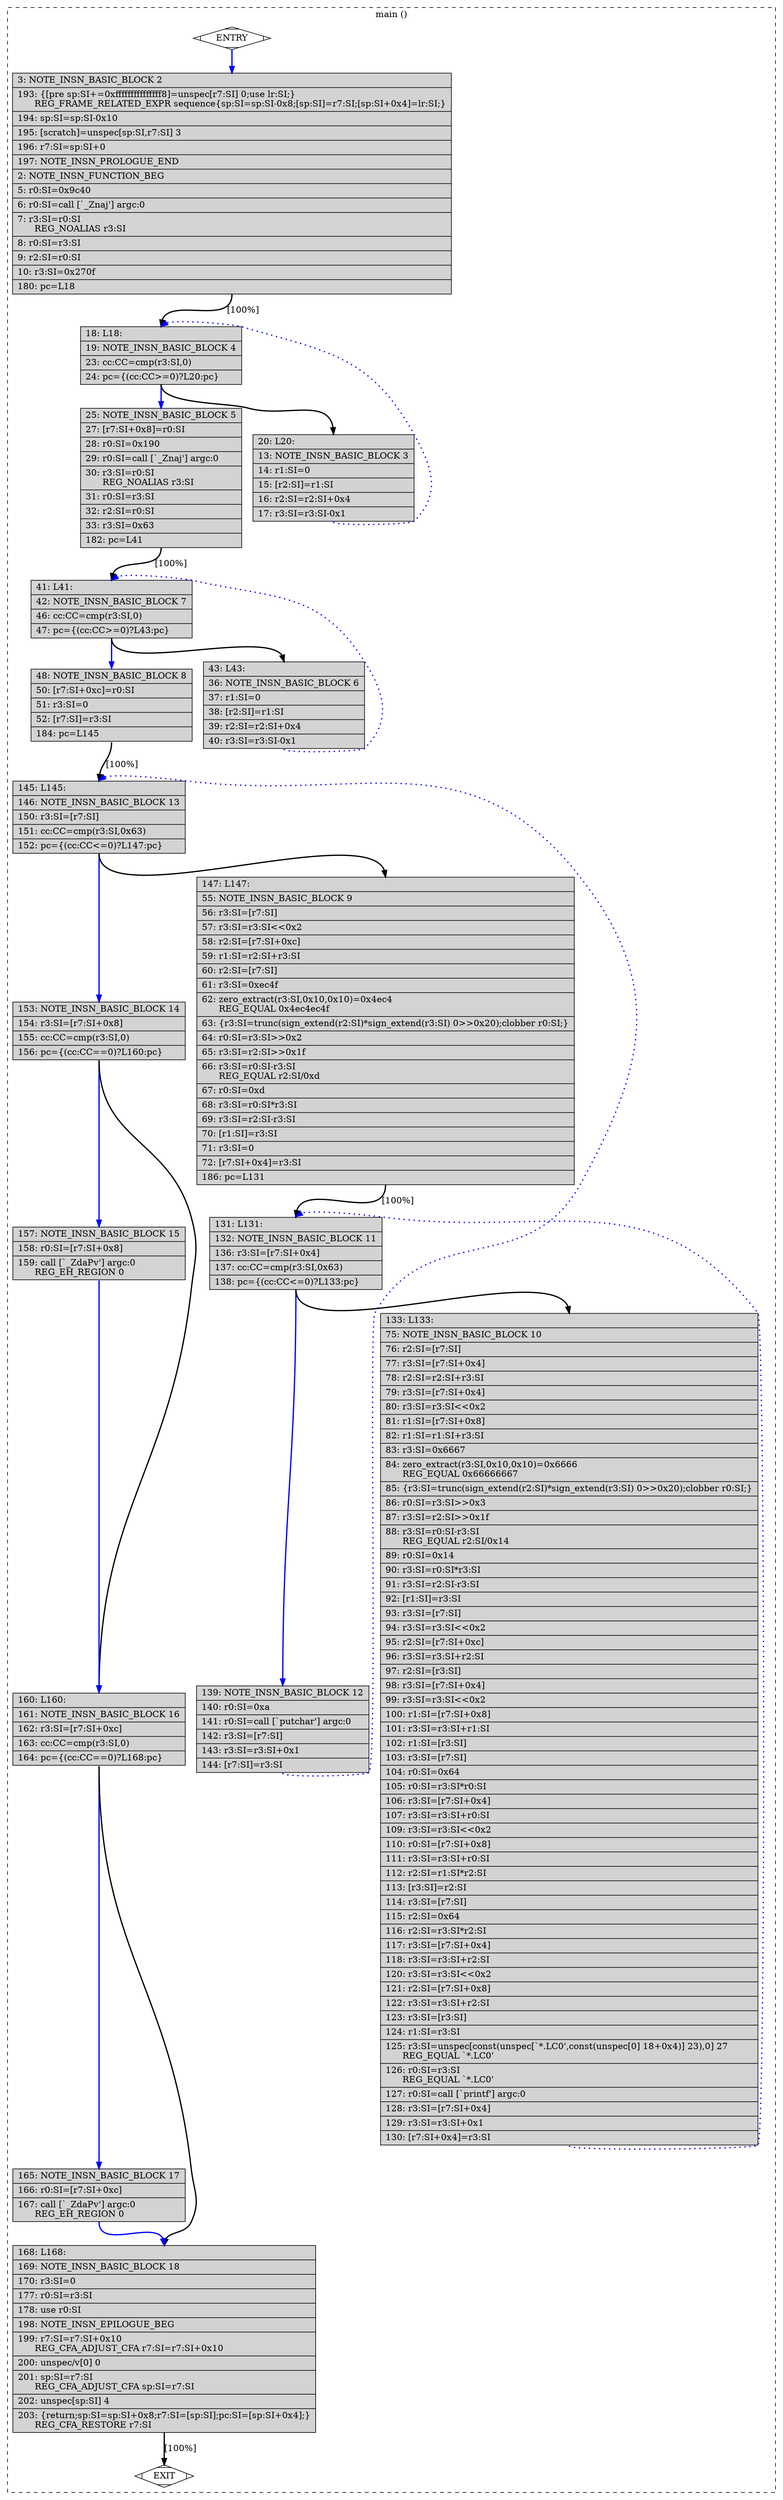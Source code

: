 digraph "a-matmul-v2.cpp.297r.pro_and_epilogue" {
overlap=false;
subgraph "cluster_main" {
	style="dashed";
	color="black";
	label="main ()";
	fn_0_basic_block_0 [shape=Mdiamond,style=filled,fillcolor=white,label="ENTRY"];

	fn_0_basic_block_2 [shape=record,style=filled,fillcolor=lightgrey,label="{\ \ \ \ 3:\ NOTE_INSN_BASIC_BLOCK\ 2\l\
|\ \ 193:\ \{[pre\ sp:SI+=0xfffffffffffffff8]=unspec[r7:SI]\ 0;use\ lr:SI;\}\l\
\ \ \ \ \ \ REG_FRAME_RELATED_EXPR\ sequence\{sp:SI=sp:SI-0x8;[sp:SI]=r7:SI;[sp:SI+0x4]=lr:SI;\}\l\
|\ \ 194:\ sp:SI=sp:SI-0x10\l\
|\ \ 195:\ [scratch]=unspec[sp:SI,r7:SI]\ 3\l\
|\ \ 196:\ r7:SI=sp:SI+0\l\
|\ \ 197:\ NOTE_INSN_PROLOGUE_END\l\
|\ \ \ \ 2:\ NOTE_INSN_FUNCTION_BEG\l\
|\ \ \ \ 5:\ r0:SI=0x9c40\l\
|\ \ \ \ 6:\ r0:SI=call\ [`_Znaj']\ argc:0\l\
|\ \ \ \ 7:\ r3:SI=r0:SI\l\
\ \ \ \ \ \ REG_NOALIAS\ r3:SI\l\
|\ \ \ \ 8:\ r0:SI=r3:SI\l\
|\ \ \ \ 9:\ r2:SI=r0:SI\l\
|\ \ \ 10:\ r3:SI=0x270f\l\
|\ \ 180:\ pc=L18\l\
}"];

	fn_0_basic_block_4 [shape=record,style=filled,fillcolor=lightgrey,label="{\ \ \ 18:\ L18:\l\
|\ \ \ 19:\ NOTE_INSN_BASIC_BLOCK\ 4\l\
|\ \ \ 23:\ cc:CC=cmp(r3:SI,0)\l\
|\ \ \ 24:\ pc=\{(cc:CC\>=0)?L20:pc\}\l\
}"];

	fn_0_basic_block_5 [shape=record,style=filled,fillcolor=lightgrey,label="{\ \ \ 25:\ NOTE_INSN_BASIC_BLOCK\ 5\l\
|\ \ \ 27:\ [r7:SI+0x8]=r0:SI\l\
|\ \ \ 28:\ r0:SI=0x190\l\
|\ \ \ 29:\ r0:SI=call\ [`_Znaj']\ argc:0\l\
|\ \ \ 30:\ r3:SI=r0:SI\l\
\ \ \ \ \ \ REG_NOALIAS\ r3:SI\l\
|\ \ \ 31:\ r0:SI=r3:SI\l\
|\ \ \ 32:\ r2:SI=r0:SI\l\
|\ \ \ 33:\ r3:SI=0x63\l\
|\ \ 182:\ pc=L41\l\
}"];

	fn_0_basic_block_7 [shape=record,style=filled,fillcolor=lightgrey,label="{\ \ \ 41:\ L41:\l\
|\ \ \ 42:\ NOTE_INSN_BASIC_BLOCK\ 7\l\
|\ \ \ 46:\ cc:CC=cmp(r3:SI,0)\l\
|\ \ \ 47:\ pc=\{(cc:CC\>=0)?L43:pc\}\l\
}"];

	fn_0_basic_block_8 [shape=record,style=filled,fillcolor=lightgrey,label="{\ \ \ 48:\ NOTE_INSN_BASIC_BLOCK\ 8\l\
|\ \ \ 50:\ [r7:SI+0xc]=r0:SI\l\
|\ \ \ 51:\ r3:SI=0\l\
|\ \ \ 52:\ [r7:SI]=r3:SI\l\
|\ \ 184:\ pc=L145\l\
}"];

	fn_0_basic_block_13 [shape=record,style=filled,fillcolor=lightgrey,label="{\ \ 145:\ L145:\l\
|\ \ 146:\ NOTE_INSN_BASIC_BLOCK\ 13\l\
|\ \ 150:\ r3:SI=[r7:SI]\l\
|\ \ 151:\ cc:CC=cmp(r3:SI,0x63)\l\
|\ \ 152:\ pc=\{(cc:CC\<=0)?L147:pc\}\l\
}"];

	fn_0_basic_block_14 [shape=record,style=filled,fillcolor=lightgrey,label="{\ \ 153:\ NOTE_INSN_BASIC_BLOCK\ 14\l\
|\ \ 154:\ r3:SI=[r7:SI+0x8]\l\
|\ \ 155:\ cc:CC=cmp(r3:SI,0)\l\
|\ \ 156:\ pc=\{(cc:CC==0)?L160:pc\}\l\
}"];

	fn_0_basic_block_15 [shape=record,style=filled,fillcolor=lightgrey,label="{\ \ 157:\ NOTE_INSN_BASIC_BLOCK\ 15\l\
|\ \ 158:\ r0:SI=[r7:SI+0x8]\l\
|\ \ 159:\ call\ [`_ZdaPv']\ argc:0\l\
\ \ \ \ \ \ REG_EH_REGION\ 0\l\
}"];

	fn_0_basic_block_16 [shape=record,style=filled,fillcolor=lightgrey,label="{\ \ 160:\ L160:\l\
|\ \ 161:\ NOTE_INSN_BASIC_BLOCK\ 16\l\
|\ \ 162:\ r3:SI=[r7:SI+0xc]\l\
|\ \ 163:\ cc:CC=cmp(r3:SI,0)\l\
|\ \ 164:\ pc=\{(cc:CC==0)?L168:pc\}\l\
}"];

	fn_0_basic_block_17 [shape=record,style=filled,fillcolor=lightgrey,label="{\ \ 165:\ NOTE_INSN_BASIC_BLOCK\ 17\l\
|\ \ 166:\ r0:SI=[r7:SI+0xc]\l\
|\ \ 167:\ call\ [`_ZdaPv']\ argc:0\l\
\ \ \ \ \ \ REG_EH_REGION\ 0\l\
}"];

	fn_0_basic_block_18 [shape=record,style=filled,fillcolor=lightgrey,label="{\ \ 168:\ L168:\l\
|\ \ 169:\ NOTE_INSN_BASIC_BLOCK\ 18\l\
|\ \ 170:\ r3:SI=0\l\
|\ \ 177:\ r0:SI=r3:SI\l\
|\ \ 178:\ use\ r0:SI\l\
|\ \ 198:\ NOTE_INSN_EPILOGUE_BEG\l\
|\ \ 199:\ r7:SI=r7:SI+0x10\l\
\ \ \ \ \ \ REG_CFA_ADJUST_CFA\ r7:SI=r7:SI+0x10\l\
|\ \ 200:\ unspec/v[0]\ 0\l\
|\ \ 201:\ sp:SI=r7:SI\l\
\ \ \ \ \ \ REG_CFA_ADJUST_CFA\ sp:SI=r7:SI\l\
|\ \ 202:\ unspec[sp:SI]\ 4\l\
|\ \ 203:\ \{return;sp:SI=sp:SI+0x8;r7:SI=[sp:SI];pc:SI=[sp:SI+0x4];\}\l\
\ \ \ \ \ \ REG_CFA_RESTORE\ r7:SI\l\
}"];

	fn_0_basic_block_9 [shape=record,style=filled,fillcolor=lightgrey,label="{\ \ 147:\ L147:\l\
|\ \ \ 55:\ NOTE_INSN_BASIC_BLOCK\ 9\l\
|\ \ \ 56:\ r3:SI=[r7:SI]\l\
|\ \ \ 57:\ r3:SI=r3:SI\<\<0x2\l\
|\ \ \ 58:\ r2:SI=[r7:SI+0xc]\l\
|\ \ \ 59:\ r1:SI=r2:SI+r3:SI\l\
|\ \ \ 60:\ r2:SI=[r7:SI]\l\
|\ \ \ 61:\ r3:SI=0xec4f\l\
|\ \ \ 62:\ zero_extract(r3:SI,0x10,0x10)=0x4ec4\l\
\ \ \ \ \ \ REG_EQUAL\ 0x4ec4ec4f\l\
|\ \ \ 63:\ \{r3:SI=trunc(sign_extend(r2:SI)*sign_extend(r3:SI)\ 0\>\>0x20);clobber\ r0:SI;\}\l\
|\ \ \ 64:\ r0:SI=r3:SI\>\>0x2\l\
|\ \ \ 65:\ r3:SI=r2:SI\>\>0x1f\l\
|\ \ \ 66:\ r3:SI=r0:SI-r3:SI\l\
\ \ \ \ \ \ REG_EQUAL\ r2:SI/0xd\l\
|\ \ \ 67:\ r0:SI=0xd\l\
|\ \ \ 68:\ r3:SI=r0:SI*r3:SI\l\
|\ \ \ 69:\ r3:SI=r2:SI-r3:SI\l\
|\ \ \ 70:\ [r1:SI]=r3:SI\l\
|\ \ \ 71:\ r3:SI=0\l\
|\ \ \ 72:\ [r7:SI+0x4]=r3:SI\l\
|\ \ 186:\ pc=L131\l\
}"];

	fn_0_basic_block_11 [shape=record,style=filled,fillcolor=lightgrey,label="{\ \ 131:\ L131:\l\
|\ \ 132:\ NOTE_INSN_BASIC_BLOCK\ 11\l\
|\ \ 136:\ r3:SI=[r7:SI+0x4]\l\
|\ \ 137:\ cc:CC=cmp(r3:SI,0x63)\l\
|\ \ 138:\ pc=\{(cc:CC\<=0)?L133:pc\}\l\
}"];

	fn_0_basic_block_12 [shape=record,style=filled,fillcolor=lightgrey,label="{\ \ 139:\ NOTE_INSN_BASIC_BLOCK\ 12\l\
|\ \ 140:\ r0:SI=0xa\l\
|\ \ 141:\ r0:SI=call\ [`putchar']\ argc:0\l\
|\ \ 142:\ r3:SI=[r7:SI]\l\
|\ \ 143:\ r3:SI=r3:SI+0x1\l\
|\ \ 144:\ [r7:SI]=r3:SI\l\
}"];

	fn_0_basic_block_10 [shape=record,style=filled,fillcolor=lightgrey,label="{\ \ 133:\ L133:\l\
|\ \ \ 75:\ NOTE_INSN_BASIC_BLOCK\ 10\l\
|\ \ \ 76:\ r2:SI=[r7:SI]\l\
|\ \ \ 77:\ r3:SI=[r7:SI+0x4]\l\
|\ \ \ 78:\ r2:SI=r2:SI+r3:SI\l\
|\ \ \ 79:\ r3:SI=[r7:SI+0x4]\l\
|\ \ \ 80:\ r3:SI=r3:SI\<\<0x2\l\
|\ \ \ 81:\ r1:SI=[r7:SI+0x8]\l\
|\ \ \ 82:\ r1:SI=r1:SI+r3:SI\l\
|\ \ \ 83:\ r3:SI=0x6667\l\
|\ \ \ 84:\ zero_extract(r3:SI,0x10,0x10)=0x6666\l\
\ \ \ \ \ \ REG_EQUAL\ 0x66666667\l\
|\ \ \ 85:\ \{r3:SI=trunc(sign_extend(r2:SI)*sign_extend(r3:SI)\ 0\>\>0x20);clobber\ r0:SI;\}\l\
|\ \ \ 86:\ r0:SI=r3:SI\>\>0x3\l\
|\ \ \ 87:\ r3:SI=r2:SI\>\>0x1f\l\
|\ \ \ 88:\ r3:SI=r0:SI-r3:SI\l\
\ \ \ \ \ \ REG_EQUAL\ r2:SI/0x14\l\
|\ \ \ 89:\ r0:SI=0x14\l\
|\ \ \ 90:\ r3:SI=r0:SI*r3:SI\l\
|\ \ \ 91:\ r3:SI=r2:SI-r3:SI\l\
|\ \ \ 92:\ [r1:SI]=r3:SI\l\
|\ \ \ 93:\ r3:SI=[r7:SI]\l\
|\ \ \ 94:\ r3:SI=r3:SI\<\<0x2\l\
|\ \ \ 95:\ r2:SI=[r7:SI+0xc]\l\
|\ \ \ 96:\ r3:SI=r3:SI+r2:SI\l\
|\ \ \ 97:\ r2:SI=[r3:SI]\l\
|\ \ \ 98:\ r3:SI=[r7:SI+0x4]\l\
|\ \ \ 99:\ r3:SI=r3:SI\<\<0x2\l\
|\ \ 100:\ r1:SI=[r7:SI+0x8]\l\
|\ \ 101:\ r3:SI=r3:SI+r1:SI\l\
|\ \ 102:\ r1:SI=[r3:SI]\l\
|\ \ 103:\ r3:SI=[r7:SI]\l\
|\ \ 104:\ r0:SI=0x64\l\
|\ \ 105:\ r0:SI=r3:SI*r0:SI\l\
|\ \ 106:\ r3:SI=[r7:SI+0x4]\l\
|\ \ 107:\ r3:SI=r3:SI+r0:SI\l\
|\ \ 109:\ r3:SI=r3:SI\<\<0x2\l\
|\ \ 110:\ r0:SI=[r7:SI+0x8]\l\
|\ \ 111:\ r3:SI=r3:SI+r0:SI\l\
|\ \ 112:\ r2:SI=r1:SI*r2:SI\l\
|\ \ 113:\ [r3:SI]=r2:SI\l\
|\ \ 114:\ r3:SI=[r7:SI]\l\
|\ \ 115:\ r2:SI=0x64\l\
|\ \ 116:\ r2:SI=r3:SI*r2:SI\l\
|\ \ 117:\ r3:SI=[r7:SI+0x4]\l\
|\ \ 118:\ r3:SI=r3:SI+r2:SI\l\
|\ \ 120:\ r3:SI=r3:SI\<\<0x2\l\
|\ \ 121:\ r2:SI=[r7:SI+0x8]\l\
|\ \ 122:\ r3:SI=r3:SI+r2:SI\l\
|\ \ 123:\ r3:SI=[r3:SI]\l\
|\ \ 124:\ r1:SI=r3:SI\l\
|\ \ 125:\ r3:SI=unspec[const(unspec[`*.LC0',const(unspec[0]\ 18+0x4)]\ 23),0]\ 27\l\
\ \ \ \ \ \ REG_EQUAL\ `*.LC0'\l\
|\ \ 126:\ r0:SI=r3:SI\l\
\ \ \ \ \ \ REG_EQUAL\ `*.LC0'\l\
|\ \ 127:\ r0:SI=call\ [`printf']\ argc:0\l\
|\ \ 128:\ r3:SI=[r7:SI+0x4]\l\
|\ \ 129:\ r3:SI=r3:SI+0x1\l\
|\ \ 130:\ [r7:SI+0x4]=r3:SI\l\
}"];

	fn_0_basic_block_6 [shape=record,style=filled,fillcolor=lightgrey,label="{\ \ \ 43:\ L43:\l\
|\ \ \ 36:\ NOTE_INSN_BASIC_BLOCK\ 6\l\
|\ \ \ 37:\ r1:SI=0\l\
|\ \ \ 38:\ [r2:SI]=r1:SI\l\
|\ \ \ 39:\ r2:SI=r2:SI+0x4\l\
|\ \ \ 40:\ r3:SI=r3:SI-0x1\l\
}"];

	fn_0_basic_block_3 [shape=record,style=filled,fillcolor=lightgrey,label="{\ \ \ 20:\ L20:\l\
|\ \ \ 13:\ NOTE_INSN_BASIC_BLOCK\ 3\l\
|\ \ \ 14:\ r1:SI=0\l\
|\ \ \ 15:\ [r2:SI]=r1:SI\l\
|\ \ \ 16:\ r2:SI=r2:SI+0x4\l\
|\ \ \ 17:\ r3:SI=r3:SI-0x1\l\
}"];

	fn_0_basic_block_1 [shape=Mdiamond,style=filled,fillcolor=white,label="EXIT"];

	fn_0_basic_block_0:s -> fn_0_basic_block_2:n [style="solid,bold",color=blue,weight=100,constraint=true];
	fn_0_basic_block_2:s -> fn_0_basic_block_4:n [style="solid,bold",color=black,weight=10,constraint=true,label="[100%]"];
	fn_0_basic_block_3:s -> fn_0_basic_block_4:n [style="dotted,bold",color=blue,weight=10,constraint=false];
	fn_0_basic_block_4:s -> fn_0_basic_block_3:n [style="solid,bold",color=black,weight=10,constraint=true];
	fn_0_basic_block_4:s -> fn_0_basic_block_5:n [style="solid,bold",color=blue,weight=100,constraint=true];
	fn_0_basic_block_5:s -> fn_0_basic_block_7:n [style="solid,bold",color=black,weight=10,constraint=true,label="[100%]"];
	fn_0_basic_block_6:s -> fn_0_basic_block_7:n [style="dotted,bold",color=blue,weight=10,constraint=false];
	fn_0_basic_block_7:s -> fn_0_basic_block_6:n [style="solid,bold",color=black,weight=10,constraint=true];
	fn_0_basic_block_7:s -> fn_0_basic_block_8:n [style="solid,bold",color=blue,weight=100,constraint=true];
	fn_0_basic_block_8:s -> fn_0_basic_block_13:n [style="solid,bold",color=black,weight=10,constraint=true,label="[100%]"];
	fn_0_basic_block_9:s -> fn_0_basic_block_11:n [style="solid,bold",color=black,weight=10,constraint=true,label="[100%]"];
	fn_0_basic_block_10:s -> fn_0_basic_block_11:n [style="dotted,bold",color=blue,weight=10,constraint=false];
	fn_0_basic_block_11:s -> fn_0_basic_block_10:n [style="solid,bold",color=black,weight=10,constraint=true];
	fn_0_basic_block_11:s -> fn_0_basic_block_12:n [style="solid,bold",color=blue,weight=100,constraint=true];
	fn_0_basic_block_12:s -> fn_0_basic_block_13:n [style="dotted,bold",color=blue,weight=10,constraint=false];
	fn_0_basic_block_13:s -> fn_0_basic_block_9:n [style="solid,bold",color=black,weight=10,constraint=true];
	fn_0_basic_block_13:s -> fn_0_basic_block_14:n [style="solid,bold",color=blue,weight=100,constraint=true];
	fn_0_basic_block_14:s -> fn_0_basic_block_15:n [style="solid,bold",color=blue,weight=100,constraint=true];
	fn_0_basic_block_14:s -> fn_0_basic_block_16:n [style="solid,bold",color=black,weight=10,constraint=true];
	fn_0_basic_block_15:s -> fn_0_basic_block_16:n [style="solid,bold",color=blue,weight=100,constraint=true];
	fn_0_basic_block_16:s -> fn_0_basic_block_17:n [style="solid,bold",color=blue,weight=100,constraint=true];
	fn_0_basic_block_16:s -> fn_0_basic_block_18:n [style="solid,bold",color=black,weight=10,constraint=true];
	fn_0_basic_block_17:s -> fn_0_basic_block_18:n [style="solid,bold",color=blue,weight=100,constraint=true];
	fn_0_basic_block_18:s -> fn_0_basic_block_1:n [style="solid,bold",color=black,weight=10,constraint=true,label="[100%]"];
	fn_0_basic_block_0:s -> fn_0_basic_block_1:n [style="invis",constraint=true];
}
}
